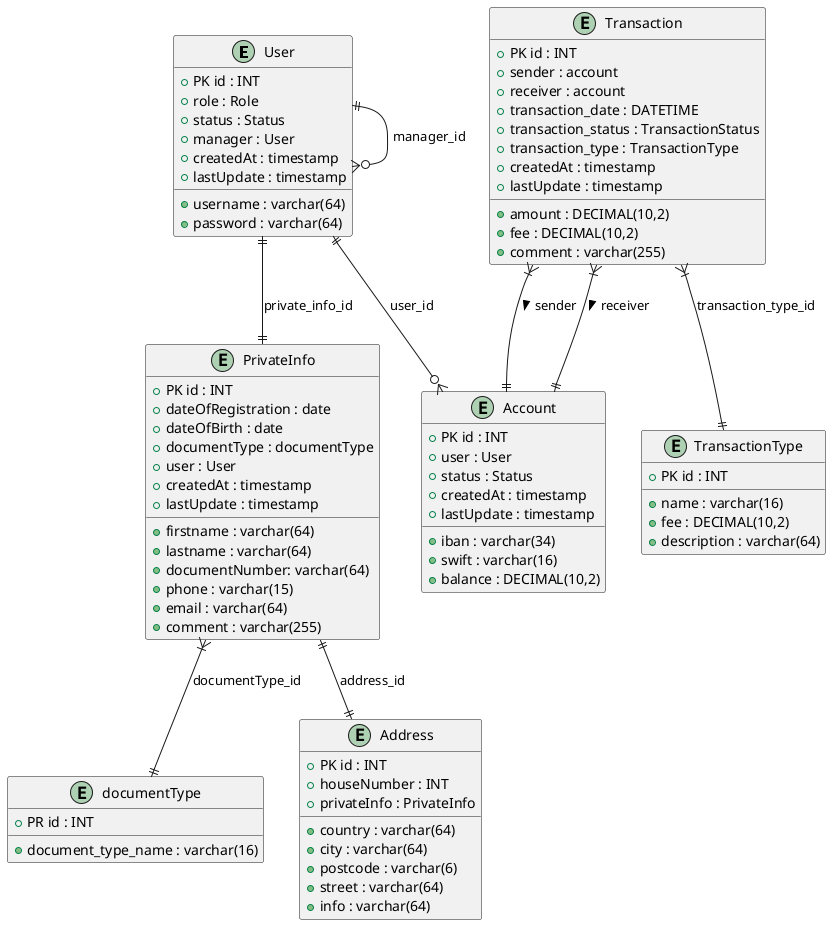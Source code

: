 @startuml

entity User {
   + PK id : INT
   + username : varchar(64)
   + password : varchar(64)
   + role : Role
   + status : Status
   + manager : User
   + createdAt : timestamp
   + lastUpdate : timestamp
}

entity PrivateInfo {
   + PK id : INT
   + firstname : varchar(64)
   + lastname : varchar(64)
   + dateOfRegistration : date
   + dateOfBirth : date
   + documentType : documentType
   + documentNumber: varchar(64)
   + phone : varchar(15)
   + email : varchar(64)
   + comment : varchar(255)
   + user : User
   + createdAt : timestamp
   + lastUpdate : timestamp
}

entity documentType{
    + PR id : INT
    + document_type_name : varchar(16)
}

entity Address {
   + PK id : INT
   + country : varchar(64)
   + city : varchar(64)
   + postcode : varchar(6)
   + street : varchar(64)
   + houseNumber : INT
   + privateInfo : PrivateInfo
   + info : varchar(64)
}

entity Account {
   + PK id : INT
   + user : User
   + iban : varchar(34)
   + swift : varchar(16)
   + status : Status
   + balance : DECIMAL(10,2)
   + createdAt : timestamp
   + lastUpdate : timestamp
}


entity Transaction {
   + PK id : INT
   + sender : account
   + receiver : account
   + amount : DECIMAL(10,2)
   + fee : DECIMAL(10,2)
   + comment : varchar(255)
   + transaction_date : DATETIME
   + transaction_status : TransactionStatus
   + transaction_type : TransactionType
   + createdAt : timestamp
   + lastUpdate : timestamp
}

entity TransactionType {
   + PK id : INT
   + name : varchar(16)
   + fee : DECIMAL(10,2)
   + description : varchar(64)
}

User ||--|| PrivateInfo : private_info_id
User ||--o{ User : manager_id
User ||--o{ Account : user_id
PrivateInfo ||--|| Address : address_id
PrivateInfo }|--|| documentType : documentType_id

Transaction }|--|| Account : sender >
Transaction }|--|| Account : receiver >
Transaction }|--|| TransactionType : transaction_type_id

@enduml
